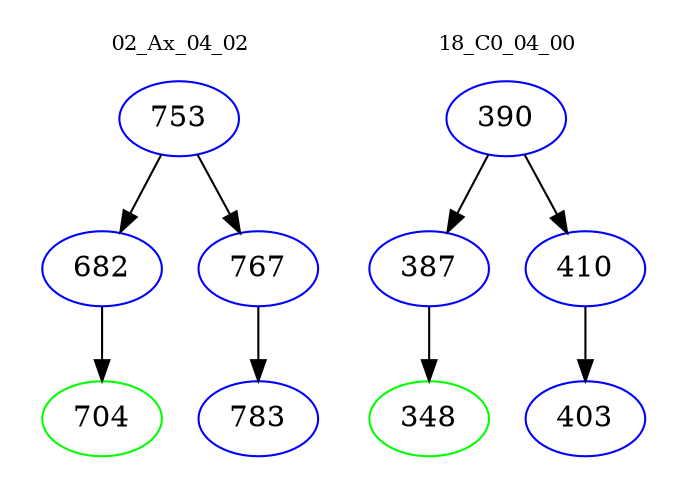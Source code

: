 digraph{
subgraph cluster_0 {
color = white
label = "02_Ax_04_02";
fontsize=10;
T0_753 [label="753", color="blue"]
T0_753 -> T0_682 [color="black"]
T0_682 [label="682", color="blue"]
T0_682 -> T0_704 [color="black"]
T0_704 [label="704", color="green"]
T0_753 -> T0_767 [color="black"]
T0_767 [label="767", color="blue"]
T0_767 -> T0_783 [color="black"]
T0_783 [label="783", color="blue"]
}
subgraph cluster_1 {
color = white
label = "18_C0_04_00";
fontsize=10;
T1_390 [label="390", color="blue"]
T1_390 -> T1_387 [color="black"]
T1_387 [label="387", color="blue"]
T1_387 -> T1_348 [color="black"]
T1_348 [label="348", color="green"]
T1_390 -> T1_410 [color="black"]
T1_410 [label="410", color="blue"]
T1_410 -> T1_403 [color="black"]
T1_403 [label="403", color="blue"]
}
}

